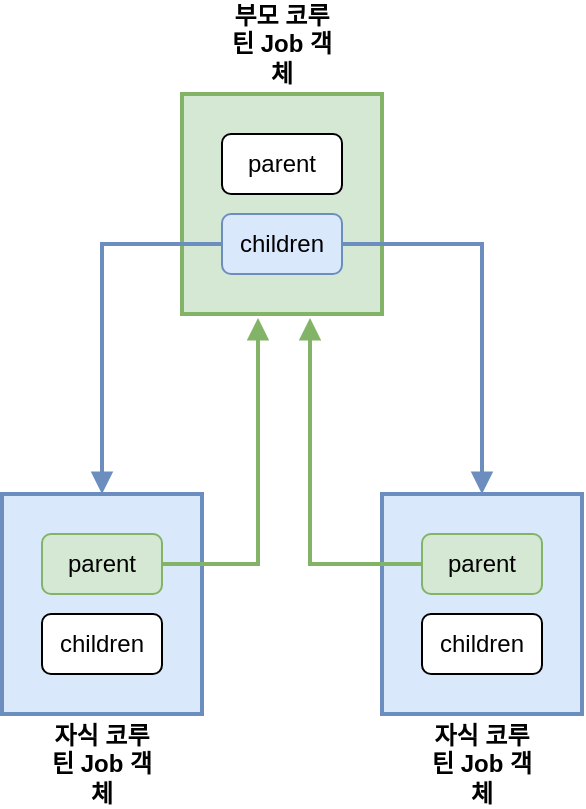 <mxfile version="26.1.1">
  <diagram name="Page-1" id="bZhy83UsSpfE9Exgds9q">
    <mxGraphModel dx="1114" dy="878" grid="1" gridSize="10" guides="1" tooltips="1" connect="1" arrows="1" fold="1" page="1" pageScale="1" pageWidth="827" pageHeight="1169" math="0" shadow="0">
      <root>
        <mxCell id="0" />
        <mxCell id="1" parent="0" />
        <mxCell id="JB7BKlBr1k5Jt6Z1sdaU-1" value="" style="rounded=0;whiteSpace=wrap;html=1;fontStyle=1;strokeWidth=2;fillColor=#d5e8d4;strokeColor=#82b366;" vertex="1" parent="1">
          <mxGeometry x="190" y="70" width="100" height="110" as="geometry" />
        </mxCell>
        <mxCell id="JB7BKlBr1k5Jt6Z1sdaU-2" value="parent" style="rounded=1;whiteSpace=wrap;html=1;" vertex="1" parent="1">
          <mxGeometry x="210" y="90" width="60" height="30" as="geometry" />
        </mxCell>
        <mxCell id="JB7BKlBr1k5Jt6Z1sdaU-15" style="edgeStyle=orthogonalEdgeStyle;rounded=0;orthogonalLoop=1;jettySize=auto;html=1;entryX=0.5;entryY=0;entryDx=0;entryDy=0;endArrow=block;endFill=1;strokeWidth=2;fillColor=#dae8fc;strokeColor=#6c8ebf;" edge="1" parent="1" source="JB7BKlBr1k5Jt6Z1sdaU-3" target="JB7BKlBr1k5Jt6Z1sdaU-10">
          <mxGeometry relative="1" as="geometry" />
        </mxCell>
        <mxCell id="JB7BKlBr1k5Jt6Z1sdaU-16" style="edgeStyle=orthogonalEdgeStyle;rounded=0;orthogonalLoop=1;jettySize=auto;html=1;endArrow=block;endFill=1;strokeWidth=2;fillColor=#dae8fc;strokeColor=#6c8ebf;" edge="1" parent="1" source="JB7BKlBr1k5Jt6Z1sdaU-3" target="JB7BKlBr1k5Jt6Z1sdaU-6">
          <mxGeometry relative="1" as="geometry" />
        </mxCell>
        <mxCell id="JB7BKlBr1k5Jt6Z1sdaU-3" value="children" style="rounded=1;whiteSpace=wrap;html=1;fillColor=#dae8fc;strokeColor=#6c8ebf;" vertex="1" parent="1">
          <mxGeometry x="210" y="130" width="60" height="30" as="geometry" />
        </mxCell>
        <mxCell id="JB7BKlBr1k5Jt6Z1sdaU-4" value="부모 코루틴 Job 객체" style="text;html=1;align=center;verticalAlign=middle;whiteSpace=wrap;rounded=0;fontStyle=1" vertex="1" parent="1">
          <mxGeometry x="210" y="30" width="60" height="30" as="geometry" />
        </mxCell>
        <mxCell id="JB7BKlBr1k5Jt6Z1sdaU-6" value="" style="rounded=0;whiteSpace=wrap;html=1;fontStyle=1;strokeWidth=2;fillColor=#dae8fc;strokeColor=#6c8ebf;" vertex="1" parent="1">
          <mxGeometry x="100" y="270" width="100" height="110" as="geometry" />
        </mxCell>
        <mxCell id="JB7BKlBr1k5Jt6Z1sdaU-7" value="parent" style="rounded=1;whiteSpace=wrap;html=1;fillColor=#d5e8d4;strokeColor=#82b366;" vertex="1" parent="1">
          <mxGeometry x="120" y="290" width="60" height="30" as="geometry" />
        </mxCell>
        <mxCell id="JB7BKlBr1k5Jt6Z1sdaU-8" value="children" style="rounded=1;whiteSpace=wrap;html=1;" vertex="1" parent="1">
          <mxGeometry x="120" y="330" width="60" height="30" as="geometry" />
        </mxCell>
        <mxCell id="JB7BKlBr1k5Jt6Z1sdaU-9" value="자식 코루틴 Job 객체" style="text;html=1;align=center;verticalAlign=middle;whiteSpace=wrap;rounded=0;fontStyle=1" vertex="1" parent="1">
          <mxGeometry x="120" y="390" width="60" height="30" as="geometry" />
        </mxCell>
        <mxCell id="JB7BKlBr1k5Jt6Z1sdaU-10" value="" style="rounded=0;whiteSpace=wrap;html=1;fontStyle=1;strokeWidth=2;fillColor=#dae8fc;strokeColor=#6c8ebf;" vertex="1" parent="1">
          <mxGeometry x="290" y="270" width="100" height="110" as="geometry" />
        </mxCell>
        <mxCell id="JB7BKlBr1k5Jt6Z1sdaU-11" value="parent" style="rounded=1;whiteSpace=wrap;html=1;fillColor=#d5e8d4;strokeColor=#82b366;" vertex="1" parent="1">
          <mxGeometry x="310" y="290" width="60" height="30" as="geometry" />
        </mxCell>
        <mxCell id="JB7BKlBr1k5Jt6Z1sdaU-12" value="children" style="rounded=1;whiteSpace=wrap;html=1;" vertex="1" parent="1">
          <mxGeometry x="310" y="330" width="60" height="30" as="geometry" />
        </mxCell>
        <mxCell id="JB7BKlBr1k5Jt6Z1sdaU-13" value="자식 코루틴 Job 객체" style="text;html=1;align=center;verticalAlign=middle;whiteSpace=wrap;rounded=0;fontStyle=1" vertex="1" parent="1">
          <mxGeometry x="310" y="390" width="60" height="30" as="geometry" />
        </mxCell>
        <mxCell id="JB7BKlBr1k5Jt6Z1sdaU-17" style="edgeStyle=orthogonalEdgeStyle;rounded=0;orthogonalLoop=1;jettySize=auto;html=1;entryX=0.38;entryY=1.018;entryDx=0;entryDy=0;entryPerimeter=0;endArrow=block;endFill=1;strokeWidth=2;fillColor=#d5e8d4;strokeColor=#82b366;" edge="1" parent="1" source="JB7BKlBr1k5Jt6Z1sdaU-7" target="JB7BKlBr1k5Jt6Z1sdaU-1">
          <mxGeometry relative="1" as="geometry" />
        </mxCell>
        <mxCell id="JB7BKlBr1k5Jt6Z1sdaU-18" style="edgeStyle=orthogonalEdgeStyle;rounded=0;orthogonalLoop=1;jettySize=auto;html=1;entryX=0.64;entryY=1.018;entryDx=0;entryDy=0;entryPerimeter=0;endArrow=block;endFill=1;strokeWidth=2;fillColor=#d5e8d4;strokeColor=#82b366;" edge="1" parent="1" source="JB7BKlBr1k5Jt6Z1sdaU-11" target="JB7BKlBr1k5Jt6Z1sdaU-1">
          <mxGeometry relative="1" as="geometry" />
        </mxCell>
      </root>
    </mxGraphModel>
  </diagram>
</mxfile>
